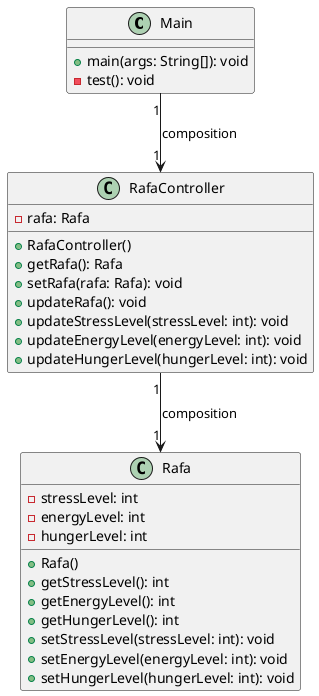 @startuml

class Main {
    + main(args: String[]): void
    - test(): void
}

class Rafa{
    - stressLevel: int
    - energyLevel: int
    - hungerLevel: int

    + Rafa()
    + getStressLevel(): int
    + getEnergyLevel(): int
    + getHungerLevel(): int
    + setStressLevel(stressLevel: int): void
    + setEnergyLevel(energyLevel: int): void
    + setHungerLevel(hungerLevel: int): void
    
}

class RafaController {
    - rafa: Rafa

    + RafaController()
    + getRafa(): Rafa
    + setRafa(rafa: Rafa): void
    + updateRafa(): void
    + updateStressLevel(stressLevel: int): void
    + updateEnergyLevel(energyLevel: int): void
    + updateHungerLevel(hungerLevel: int): void
}

RafaController "1" --> "1" Rafa : composition
Main "1" --> "1" RafaController : composition


@enduml
